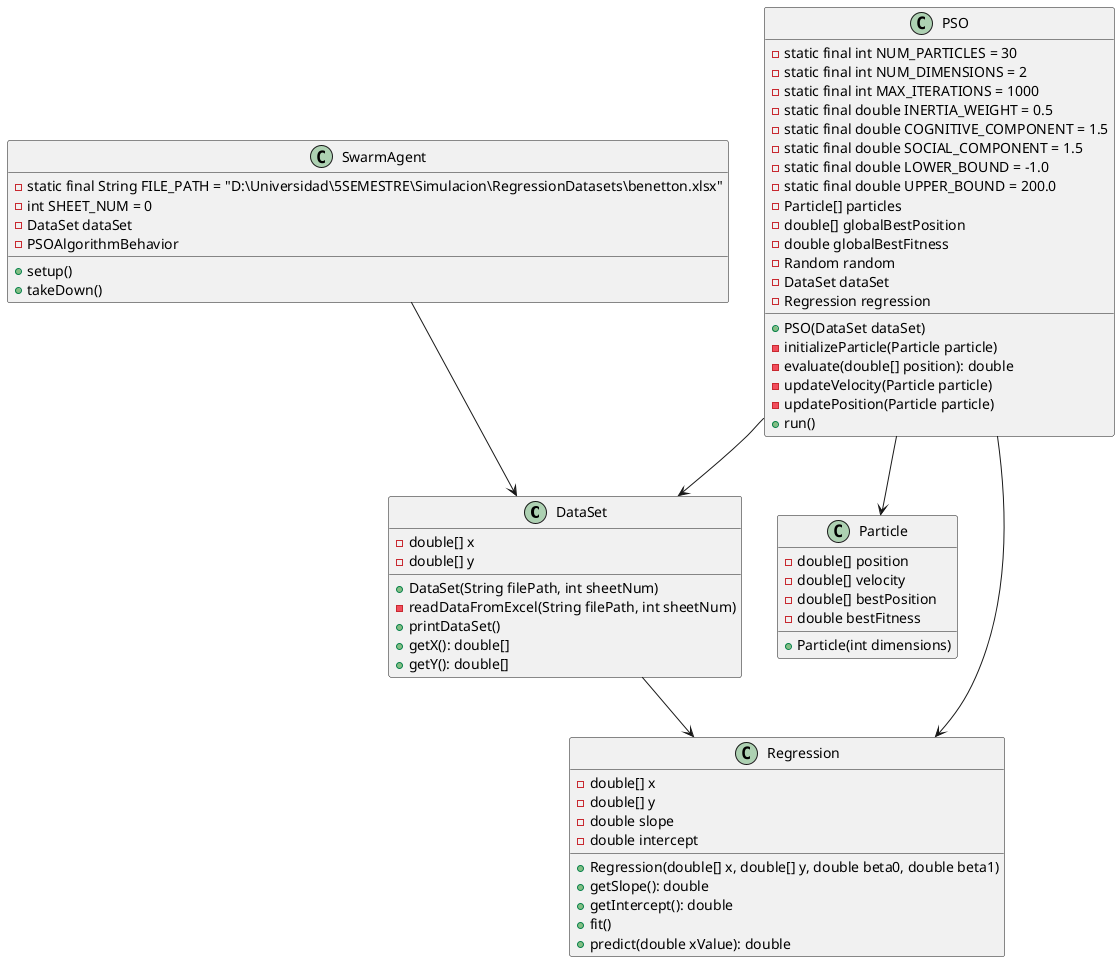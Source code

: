 @startuml

class DataSet {
    - double[] x
    - double[] y
    + DataSet(String filePath, int sheetNum)
    - readDataFromExcel(String filePath, int sheetNum)
    + printDataSet()
    + getX(): double[]
    + getY(): double[]
}

class Particle {
    - double[] position
    - double[] velocity
    - double[] bestPosition
    - double bestFitness
    + Particle(int dimensions)
}

class PSO {
    - static final int NUM_PARTICLES = 30
    - static final int NUM_DIMENSIONS = 2
    - static final int MAX_ITERATIONS = 1000
    - static final double INERTIA_WEIGHT = 0.5
    - static final double COGNITIVE_COMPONENT = 1.5
    - static final double SOCIAL_COMPONENT = 1.5
    - static final double LOWER_BOUND = -1.0
    - static final double UPPER_BOUND = 200.0
    - Particle[] particles
    - double[] globalBestPosition
    - double globalBestFitness
    - Random random
    - DataSet dataSet
    - Regression regression
    + PSO(DataSet dataSet)
    - initializeParticle(Particle particle)
    - evaluate(double[] position): double
    - updateVelocity(Particle particle)
    - updatePosition(Particle particle)
    + run()
}

class Regression {
    - double[] x
    - double[] y
    - double slope
    - double intercept
    + Regression(double[] x, double[] y, double beta0, double beta1)
    + getSlope(): double
    + getIntercept(): double
    + fit()
    + predict(double xValue): double
}

class SwarmAgent {
    - static final String FILE_PATH = "D:\\Universidad\\5SEMESTRE\\Simulacion\\RegressionDatasets\\benetton.xlsx"
    - int SHEET_NUM = 0
    - DataSet dataSet
    + setup()
    - PSOAlgorithmBehavior
    + takeDown()
}

DataSet --> Regression
PSO --> Particle
PSO --> DataSet
PSO --> Regression
SwarmAgent --> DataSet

@enduml
